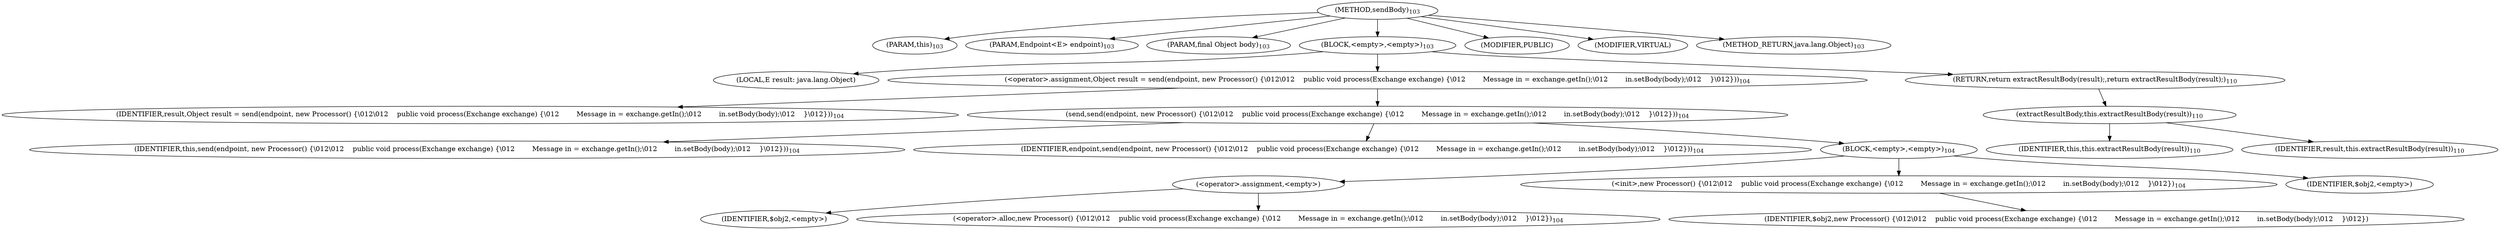 digraph "sendBody" {  
"195" [label = <(METHOD,sendBody)<SUB>103</SUB>> ]
"15" [label = <(PARAM,this)<SUB>103</SUB>> ]
"196" [label = <(PARAM,Endpoint&lt;E&gt; endpoint)<SUB>103</SUB>> ]
"197" [label = <(PARAM,final Object body)<SUB>103</SUB>> ]
"198" [label = <(BLOCK,&lt;empty&gt;,&lt;empty&gt;)<SUB>103</SUB>> ]
"199" [label = <(LOCAL,E result: java.lang.Object)> ]
"200" [label = <(&lt;operator&gt;.assignment,Object result = send(endpoint, new Processor() {\012\012    public void process(Exchange exchange) {\012        Message in = exchange.getIn();\012        in.setBody(body);\012    }\012}))<SUB>104</SUB>> ]
"201" [label = <(IDENTIFIER,result,Object result = send(endpoint, new Processor() {\012\012    public void process(Exchange exchange) {\012        Message in = exchange.getIn();\012        in.setBody(body);\012    }\012}))<SUB>104</SUB>> ]
"202" [label = <(send,send(endpoint, new Processor() {\012\012    public void process(Exchange exchange) {\012        Message in = exchange.getIn();\012        in.setBody(body);\012    }\012}))<SUB>104</SUB>> ]
"14" [label = <(IDENTIFIER,this,send(endpoint, new Processor() {\012\012    public void process(Exchange exchange) {\012        Message in = exchange.getIn();\012        in.setBody(body);\012    }\012}))<SUB>104</SUB>> ]
"203" [label = <(IDENTIFIER,endpoint,send(endpoint, new Processor() {\012\012    public void process(Exchange exchange) {\012        Message in = exchange.getIn();\012        in.setBody(body);\012    }\012}))<SUB>104</SUB>> ]
"204" [label = <(BLOCK,&lt;empty&gt;,&lt;empty&gt;)<SUB>104</SUB>> ]
"205" [label = <(&lt;operator&gt;.assignment,&lt;empty&gt;)> ]
"206" [label = <(IDENTIFIER,$obj2,&lt;empty&gt;)> ]
"207" [label = <(&lt;operator&gt;.alloc,new Processor() {\012\012    public void process(Exchange exchange) {\012        Message in = exchange.getIn();\012        in.setBody(body);\012    }\012})<SUB>104</SUB>> ]
"208" [label = <(&lt;init&gt;,new Processor() {\012\012    public void process(Exchange exchange) {\012        Message in = exchange.getIn();\012        in.setBody(body);\012    }\012})<SUB>104</SUB>> ]
"209" [label = <(IDENTIFIER,$obj2,new Processor() {\012\012    public void process(Exchange exchange) {\012        Message in = exchange.getIn();\012        in.setBody(body);\012    }\012})> ]
"210" [label = <(IDENTIFIER,$obj2,&lt;empty&gt;)> ]
"211" [label = <(RETURN,return extractResultBody(result);,return extractResultBody(result);)<SUB>110</SUB>> ]
"212" [label = <(extractResultBody,this.extractResultBody(result))<SUB>110</SUB>> ]
"16" [label = <(IDENTIFIER,this,this.extractResultBody(result))<SUB>110</SUB>> ]
"213" [label = <(IDENTIFIER,result,this.extractResultBody(result))<SUB>110</SUB>> ]
"214" [label = <(MODIFIER,PUBLIC)> ]
"215" [label = <(MODIFIER,VIRTUAL)> ]
"216" [label = <(METHOD_RETURN,java.lang.Object)<SUB>103</SUB>> ]
  "195" -> "15" 
  "195" -> "196" 
  "195" -> "197" 
  "195" -> "198" 
  "195" -> "214" 
  "195" -> "215" 
  "195" -> "216" 
  "198" -> "199" 
  "198" -> "200" 
  "198" -> "211" 
  "200" -> "201" 
  "200" -> "202" 
  "202" -> "14" 
  "202" -> "203" 
  "202" -> "204" 
  "204" -> "205" 
  "204" -> "208" 
  "204" -> "210" 
  "205" -> "206" 
  "205" -> "207" 
  "208" -> "209" 
  "211" -> "212" 
  "212" -> "16" 
  "212" -> "213" 
}
